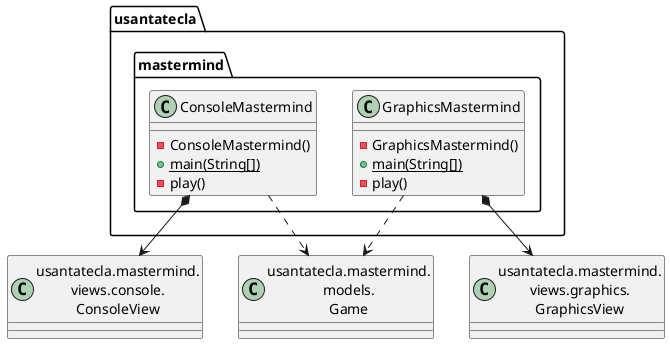 @startuml usantatecla.mastermind
class usantatecla.mastermind.ConsoleMastermind{
    - ConsoleMastermind()
    + {static} main(String[])
    - play()
}

class usantatecla.mastermind.GraphicsMastermind{
    - GraphicsMastermind()
    + {static} main(String[])
    - play()
}

class ConsoleView as "usantatecla.mastermind.\nviews.console.\nConsoleView"{}
class GraphicsView as "usantatecla.mastermind.\nviews.graphics.\nGraphicsView"{}
class Game as "usantatecla.mastermind.\nmodels.\nGame"{}
usantatecla.mastermind.ConsoleMastermind *-down-> ConsoleView
usantatecla.mastermind.ConsoleMastermind .down.> Game
usantatecla.mastermind.GraphicsMastermind *-down-> GraphicsView
usantatecla.mastermind.GraphicsMastermind .down.> Game

@enduml

@startuml usantatecla.mastermind.views
class Error as "usantatecla.mastermind.models.\nError"{}
class Color as "usantatecla.mastermind.models.\nColor"{}
class Game as "usantatecla.mastermind.models.\nGame"{}

abstract class usantatecla.mastermind.views.WithGameView {
    + WithGameView(Game)
}
usantatecla.mastermind.views.WithGameView *-down-> Game

abstract class usantatecla.mastermind.views.ColorView{
    + {static} INITIALS: char []
    # ColorView()
    # ColorView(Color)
    + allInitials(): String
    # {abstract} resultInitials(int): String
    + {static} getInstance(char): Color
}
usantatecla.mastermind.views.ColorView *-down-> Color

abstract class usantatecla.mastermind.views.ErrorView{
    + MESSAGES: String []
    # ErrorView()
    + ErrorView(Error error)
    # {abstract} colorInitials(): String
}
usantatecla.mastermind.views.ErrorView *-down-> Error

enum usantatecla.mastermind.views.Message{
    + ATTEMPTS
    + SECRET
    + RESUME
    + RESULT
    + PROPOSED_COMBINATION
    + TITLE
    + WINNER
    + LOOSER
    - message: String
    - Message(String)
    + getMessage(): String
}

abstract class usantatecla.mastermind.views.View {
    + View(Game)
    + interact()
    # {abstract} start()
    # {abstract} propose(): boolean
    # {abstract} isNewGame(): boolean
}
usantatecla.mastermind.views.View -up-|> usantatecla.mastermind.views.WithGameView
usantatecla.mastermind.views.View .down.> Game
@enduml

@startuml usantatecla.mastermind.views.console
class Game as "usantatecla.\nmastermind.models.\nGame"
class Error as "usantatecla.\nmastermind.models.\nError"
class Result as "usantatecla.\nmastermind.models.\nResult"
enum Color as "usantatecla.\nmastermind.models.\nColor"
abstract class Combination as "usantatecla.\nmastermind.models.\nCombination"
class ProposedCombination as "usantatecla.\nmastermind.models.\nProposedCombination"
class SecretCombination as "usantatecla.\nmastermind.models.\nSecretCombination"
abstract class WithGameView as "usantatecla.\nmastermind.views.\nWithGameView"
abstract class View as "usantatecla.\nmastermind.views.\nView"
abstract class ColorView as "usantatecla.\nmastermind.views.\nColorView"
abstract class ErrorView as "usantatecla.\nmastermind.views.\nErrorView"
enum Message as "usantatecla.\nmastermind.views.\nMessage"
class Console as "usantatecla.utils.\nConsole"
class YesNoDialog as "usantatecla.utils.\nYesNoDialog"
enum ColorCode as "usantatecla.utils.\nColorCode"

class usantatecla.mastermind.views.console.ConsoleView {
    + ConsoleView(Game)
    # start()
    # propose() : boolean
    # isNewGame() : boolean
}
usantatecla.mastermind.views.console.ConsoleView -up-|> View
usantatecla.mastermind.views.console.ConsoleView *-down-> usantatecla.mastermind.views.console.StartView
usantatecla.mastermind.views.console.ConsoleView *-down-> usantatecla.mastermind.views.console.ProposalView
usantatecla.mastermind.views.console.ConsoleView *-down-> usantatecla.mastermind.views.console.ResumeView
usantatecla.mastermind.views.console.ConsoleView --> Game

class usantatecla.mastermind.views.console.ResumeView {
    ~ ResumeView(Game)
    ~ interact() : boolean
}
usantatecla.mastermind.views.console.ResumeView -up-|> WithGameView
usantatecla.mastermind.views.console.ResumeView .down.> Game
usantatecla.mastermind.views.console.ResumeView ..> Message
usantatecla.mastermind.views.console.ResumeView .> YesNoDialog

class usantatecla.mastermind.views.console.StartView {
    ~ interact()
}
usantatecla.mastermind.views.console.StartView ..> Console
usantatecla.mastermind.views.console.StartView ..> Message
usantatecla.mastermind.views.console.StartView ..> usantatecla.mastermind.views.console.SecretCombinationView

class usantatecla.mastermind.views.console.GameView {
    ~ GameView(Game)
    ~ write()
    ~ isWinnerOrLooser() : boolean
}
usantatecla.mastermind.views.console.GameView -up-|> WithGameView
usantatecla.mastermind.views.console.GameView .down.> Game
usantatecla.mastermind.views.console.GameView *-down-> usantatecla.mastermind.views.console.SecretCombinationView
usantatecla.mastermind.views.console.GameView ..> usantatecla.mastermind.views.console.AttemptsView
usantatecla.mastermind.views.console.GameView ..> usantatecla.mastermind.views.console.ResultView
usantatecla.mastermind.views.console.GameView ..> usantatecla.mastermind.views.console.ProposedCombinationView
usantatecla.mastermind.views.console.GameView ..> Message
usantatecla.mastermind.views.console.GameView ..> Console

class usantatecla.mastermind.views.console.ProposalView {
    ~ ProposalView(Game)
    ~ interact() : boolean
}
usantatecla.mastermind.views.console.ProposalView -up-|> WithGameView
usantatecla.mastermind.views.console.ProposalView .down.> Game
usantatecla.mastermind.views.console.ProposalView *-down-> usantatecla.mastermind.views.console.GameView
usantatecla.mastermind.views.console.ProposalView ..> ProposedCombination
usantatecla.mastermind.views.console.ProposalView ..> usantatecla.mastermind.views.console.ProposedCombinationView


class usantatecla.mastermind.views.console.ProposedCombinationView {
    ~ ProposedCombinationView(ProposedCombination)
    ~ write()
    ~ read()
}
usantatecla.mastermind.views.console.ProposedCombinationView *-down-> ProposedCombination
usantatecla.mastermind.views.console.ProposedCombinationView ..> usantatecla.mastermind.views.console.ErrorView
usantatecla.mastermind.views.console.ProposedCombinationView ..> usantatecla.mastermind.views.console.ColorView
usantatecla.mastermind.views.console.ProposedCombinationView ..> Color
usantatecla.mastermind.views.console.ProposedCombinationView ..> Error
usantatecla.mastermind.views.console.ProposedCombinationView ..> Combination
usantatecla.mastermind.views.console.ProposedCombinationView ..> Message
usantatecla.mastermind.views.console.ProposedCombinationView ..> Console

class usantatecla.mastermind.views.console.SecretCombinationView {
    ~ SecretCombinationView()
    ~ writeln()
}
usantatecla.mastermind.views.console.SecretCombinationView ..> SecretCombination
usantatecla.mastermind.views.console.SecretCombinationView ..> Message
usantatecla.mastermind.views.console.SecretCombinationView ..> Console

class usantatecla.mastermind.views.console.ResultView {
    ~ ResultView(Result)
    ~ writeln()
}
usantatecla.mastermind.views.console.ResultView *-down-> Result
usantatecla.mastermind.views.console.ResultView ..> Message
usantatecla.mastermind.views.console.ResultView ..> Console

class usantatecla.mastermind.views.console.AttemptsView {
    ~ AttemptsView(int)
    ~ writeln()
}
usantatecla.mastermind.views.console.AttemptsView ..> Console
usantatecla.mastermind.views.console.AttemptsView ..> Message

class usantatecla.mastermind.views.console.ColorView {
    ~ ColorView()
    ~ ColorView(Color)
    # resultInitials(int) : String
    ~ write()
}
usantatecla.mastermind.views.console.ColorView -up-|> ColorView
usantatecla.mastermind.views.console.ColorView ..> ColorCode
usantatecla.mastermind.views.console.ColorView ..> Console
usantatecla.mastermind.views.console.ColorView ..> Color

class usantatecla.mastermind.views.console.ErrorView {
    ~ ErrorView()
    ~ ErrorView(Error)
    ~ writeln()
    # colorInitials() : String
}
usantatecla.mastermind.views.console.ErrorView -up-|> ErrorView
usantatecla.mastermind.views.console.ErrorView ..> Error
usantatecla.mastermind.views.console.ErrorView ..> Console
usantatecla.mastermind.views.console.ErrorView ..> usantatecla.mastermind.views.console.ColorView

@enduml

@startuml usantatecla.mastermind.views.graphics
class Game as "usantatecla.\nmastermind.models.\nGame"
class Error as "usantatecla.\nmastermind.models.\nError"
class Result as "usantatecla.\nmastermind.models.\nResult"
enum Color as "usantatecla.\nmastermind.models.\nColor"
abstract class Combination as "usantatecla.\nmastermind.models.\nCombination"
class ProposedCombination as "usantatecla.\nmastermind.models.\nProposedCombination"
class SecretCombination as "usantatecla.\nmastermind.models.\nSecretCombination"
abstract class View as "usantatecla.\nmastermind.views.\nView"
abstract class ColorView as "usantatecla.\nmastermind.views.\nColorView"
abstract class ErrorView as "usantatecla.\nmastermind.views.\nErrorView"
enum Message as "usantatecla.\nmastermind.views.\nMessage"

package javax.swing {}
package java.awt {}

class usantatecla.mastermind.views.graphics.GraphicsView {
    + GraphicsView(Game)
    # start()
    # propose() : boolean
    # isNewGame() : boolean
}
usantatecla.mastermind.views.graphics.GraphicsView -up-|> View
usantatecla.mastermind.views.graphics.GraphicsView *-down-> usantatecla.mastermind.views.graphics.GameView
usantatecla.mastermind.views.graphics.GraphicsView ..> Game
usantatecla.mastermind.views.graphics.GraphicsView ..> usantatecla.mastermind.views.graphics.ResumeDialog

class usantatecla.mastermind.views.graphics.GameView {
    - {static} GAME_OVER : String
    ~ GameView(Game)
    ~ start()
    ~ propose() : boolean
    - drawGameOver() : boolean
    - clear()
}
usantatecla.mastermind.views.graphics.GameView -up-|> javax.swing
usantatecla.mastermind.views.graphics.GameView *-down-> Game
usantatecla.mastermind.views.graphics.GameView *-down-> usantatecla.mastermind.views.graphics.SecretCombinationView
usantatecla.mastermind.views.graphics.GameView *-down-> usantatecla.mastermind.views.graphics.ProposedCombinationsView
usantatecla.mastermind.views.graphics.GameView *-down-> usantatecla.mastermind.views.graphics.ProposalCombinationView
usantatecla.mastermind.views.graphics.GameView ..> java.awt
usantatecla.mastermind.views.graphics.GameView ..> Message
usantatecla.mastermind.views.graphics.GameView ..> usantatecla.mastermind.views.graphics.Constraints
usantatecla.mastermind.views.graphics.GameView ..> ProposedCombination

class usantatecla.mastermind.views.graphics.ProposalCombinationView {
    - {static} ACCEPT : String
    - characters : String
    ~ ProposalCombinationView(JRootPane)
    ~ resetCharacters()
    ~ getCharacters() : String
    + actionPerformed(ActionEvent)
    + keyTyped(KeyEvent)
    + keyPressed(KeyEvent)
    + keyReleased(KeyEvent)
}
usantatecla.mastermind.views.graphics.ProposalCombinationView -up-|> javax.swing
usantatecla.mastermind.views.graphics.ProposalCombinationView .up.|> java.awt
usantatecla.mastermind.views.graphics.ProposalCombinationView ..> Message
usantatecla.mastermind.views.graphics.ProposalCombinationView ..> usantatecla.mastermind.views.graphics.Constraints

class usantatecla.mastermind.views.graphics.ProposedCombinationsView {
    ~ ProposedCombinationsView(Game)
    ~ add()
}
usantatecla.mastermind.views.graphics.ProposedCombinationsView -up-|> javax.swing
usantatecla.mastermind.views.graphics.ProposedCombinationsView *-down-> Game
usantatecla.mastermind.views.graphics.ProposedCombinationsView ..> usantatecla.mastermind.views.graphics.AttemptsView
usantatecla.mastermind.views.graphics.ProposedCombinationsView ..> usantatecla.mastermind.views.graphics.ProposedCombinationView
usantatecla.mastermind.views.graphics.ProposedCombinationsView ..> usantatecla.mastermind.views.graphics.ResultView
usantatecla.mastermind.views.graphics.ProposedCombinationsView ..> java.awt

class usantatecla.mastermind.views.graphics.SecretCombinationView {
    - {static} TITLE : String
    ~ SecretCombinationView()
}
usantatecla.mastermind.views.graphics.SecretCombinationView -up-|> javax.swing
usantatecla.mastermind.views.graphics.SecretCombinationView ..> Message
usantatecla.mastermind.views.graphics.SecretCombinationView ..> SecretCombination
usantatecla.mastermind.views.graphics.SecretCombinationView ..> usantatecla.mastermind.views.graphics.Constraints

class usantatecla.mastermind.views.graphics.ProposedCombinationView {
    ~ ProposedCombinationView(ProposedCombination)
    ~ ProposedCombinationView()
    ~ read(String)
    + isValid() : boolean
}
usantatecla.mastermind.views.graphics.ProposedCombinationView -up-|> javax.swing
usantatecla.mastermind.views.graphics.ProposedCombinationView *-down-> ProposedCombination
usantatecla.mastermind.views.graphics.ProposedCombinationView *-down-> Error
usantatecla.mastermind.views.graphics.ProposedCombinationView ..> Color
usantatecla.mastermind.views.graphics.ProposedCombinationView ..> Combination
usantatecla.mastermind.views.graphics.ProposedCombinationView ..> ColorView
usantatecla.mastermind.views.graphics.ProposedCombinationView ..> usantatecla.mastermind.views.graphics.ErrorView

class usantatecla.mastermind.views.graphics.AttemptsView {
    ~ AttemptsView(int)
}
usantatecla.mastermind.views.graphics.AttemptsView -up-|> javax.swing
usantatecla.mastermind.views.graphics.AttemptsView ..> Message

class usantatecla.mastermind.views.graphics.ColorView {
    ~ ColorView()
    ~ ColorView(Color)
    # resultInitials(int) : String
}
usantatecla.mastermind.views.graphics.ColorView -up-|> ColorView
usantatecla.mastermind.views.graphics.ColorView ..> Color

class usantatecla.mastermind.views.graphics.Constraints {
    ~ Constraints(int, int, int, int)
}
usantatecla.mastermind.views.graphics.Constraints -up-|> java.awt

class usantatecla.mastermind.views.graphics.ErrorView {
    ~ ErrorView()
    ~ ErrorView(Error)
    # colorInitials() : String
}
usantatecla.mastermind.views.graphics.ErrorView -up-|> ErrorView
usantatecla.mastermind.views.graphics.ErrorView ..> usantatecla.mastermind.views.graphics.ColorView
usantatecla.mastermind.views.graphics.ErrorView ..> Error

class usantatecla.mastermind.views.graphics.ResultView {
    ~ ResultView(Result)
}
usantatecla.mastermind.views.graphics.ResultView -up-|> javax.swing
usantatecla.mastermind.views.graphics.ResultView *-down-> Result
usantatecla.mastermind.views.graphics.ResultView ..> Message

class usantatecla.mastermind.views.graphics.ResumeDialog {
    - newGame : boolean
    ~ ResumeDialog()
    ~ isNewGame() : boolean
}
usantatecla.mastermind.views.graphics.ResumeDialog -down..> javax.swing
usantatecla.mastermind.views.graphics.ResumeDialog ..> Message

@enduml

@startuml usantatecla.mastermind.models
enum Color as "usantatecla.\nmastermind.types.\nColor"

abstract class usantatecla.mastermind.models.Combination {
    - {static} WIDTH: int
    # Combination()
    + {static} getWidth(): int
}
usantatecla.mastermind.models.Combination *-down-> "*" Color

class usantatecla.mastermind.models.Game {
    - {static} MAX_LONG: int
    - attempts: int
    + Game()
    + reset()
    + addProposeCombination(ProposedCombination)
    + isLooser(): boolean
    + isWinner(): boolean
    + getAttempts(): int
    + getProposedCombination(int): ProposedCombination
    + getResult(int): Result
}
usantatecla.mastermind.models.Game *-down-> usantatecla.mastermind.models.SecretCombination
usantatecla.mastermind.models.Game *-down-> "*" usantatecla.mastermind.models.Result
usantatecla.mastermind.models.Game *-down-> "*" usantatecla.mastermind.models.ProposedCombination

class usantatecla.mastermind.models.ProposedCombination {
    ~ contains(Color, int): boolean
    ~ contains(Color): boolean
    + getColors(): List<Color>
}
usantatecla.mastermind.models.ProposedCombination -up-|> usantatecla.mastermind.models.Combination
usantatecla.mastermind.models.ProposedCombination ..> Color

class usantatecla.mastermind.models.Result {
    - blacks: int
    - whites: int
    ~ Result(int, int)
    ~ isWinner(): boolean
    + getBlacks(): int
    + getWhites(): int
}

usantatecla.mastermind.models.Result ..> usantatecla.mastermind.models.Combination

class usantatecla.mastermind.models.SecretCombination {
    ~ SecretCombination()
    ~ getResult(ProposedCombination): Result
}
usantatecla.mastermind.models.SecretCombination -up-|> usantatecla.mastermind.models.Combination
usantatecla.mastermind.models.SecretCombination ..> usantatecla.mastermind.models.Result
usantatecla.mastermind.models.SecretCombination ..> usantatecla.mastermind.models.ProposedCombination
usantatecla.mastermind.models.SecretCombination ..> Color
@enduml

@startuml usantatecla.mastermind.types
enum usantatecla.mastermind.types.Color {
    + RED
    + BLUE
    + YELLOW
    + GREEN
    + ORANGE
    + PURPLE
    + NULL
    + {static} length(): int
    + isNull() : boolean
}

enum usantatecla.mastermind.types.Error {
    + DUPLICATED
    + WRONG_CHARACTERS
    + WRONG_LENGTH
    + NULL
    + isNull() : boolean
}

@enduml

@startuml usantatecla.utils
class BufferedReader as "java.io.BufferedReader"{}

enum usantatecla.utils.views.ColorCode{
    + RED
    + BLUE
    + YELLOW
    + GREEN
    + ORANGE
    + PURPLE
    + RESET_COLOR
    - color: String
    ~ ColorCode(String)
    + getColor(): String
    + {static} getColorByIndex(int): String
}

class usantatecla.utils.views.Console{
    - {static} console: Console
    + {static} getInstance(): Console
    + readString(String): String
    + readString(): String
    + readInt(String): int
    + readChar(String): char
    + writeln()
    + write(String)
    + writeln(String)
    + write(char)
    - writeError(String)
}
usantatecla.utils.views.Console *-down-> BufferedReader

class  usantatecla.utils.views.YesNoDialog{
    - {static} AFIRMATIVE: char
    - {static} NEGATIVE: char
    - {static} QUESTION: String
    - {static} MESSAGE: String
    + YesNoDialog()
    + read(String): boolean
    - {static} isAfirmative(char): boolean
    - {static} isNegative(char): boolean
}
usantatecla.utils.views.YesNoDialog ..> usantatecla.utils.views.Console
@enduml
